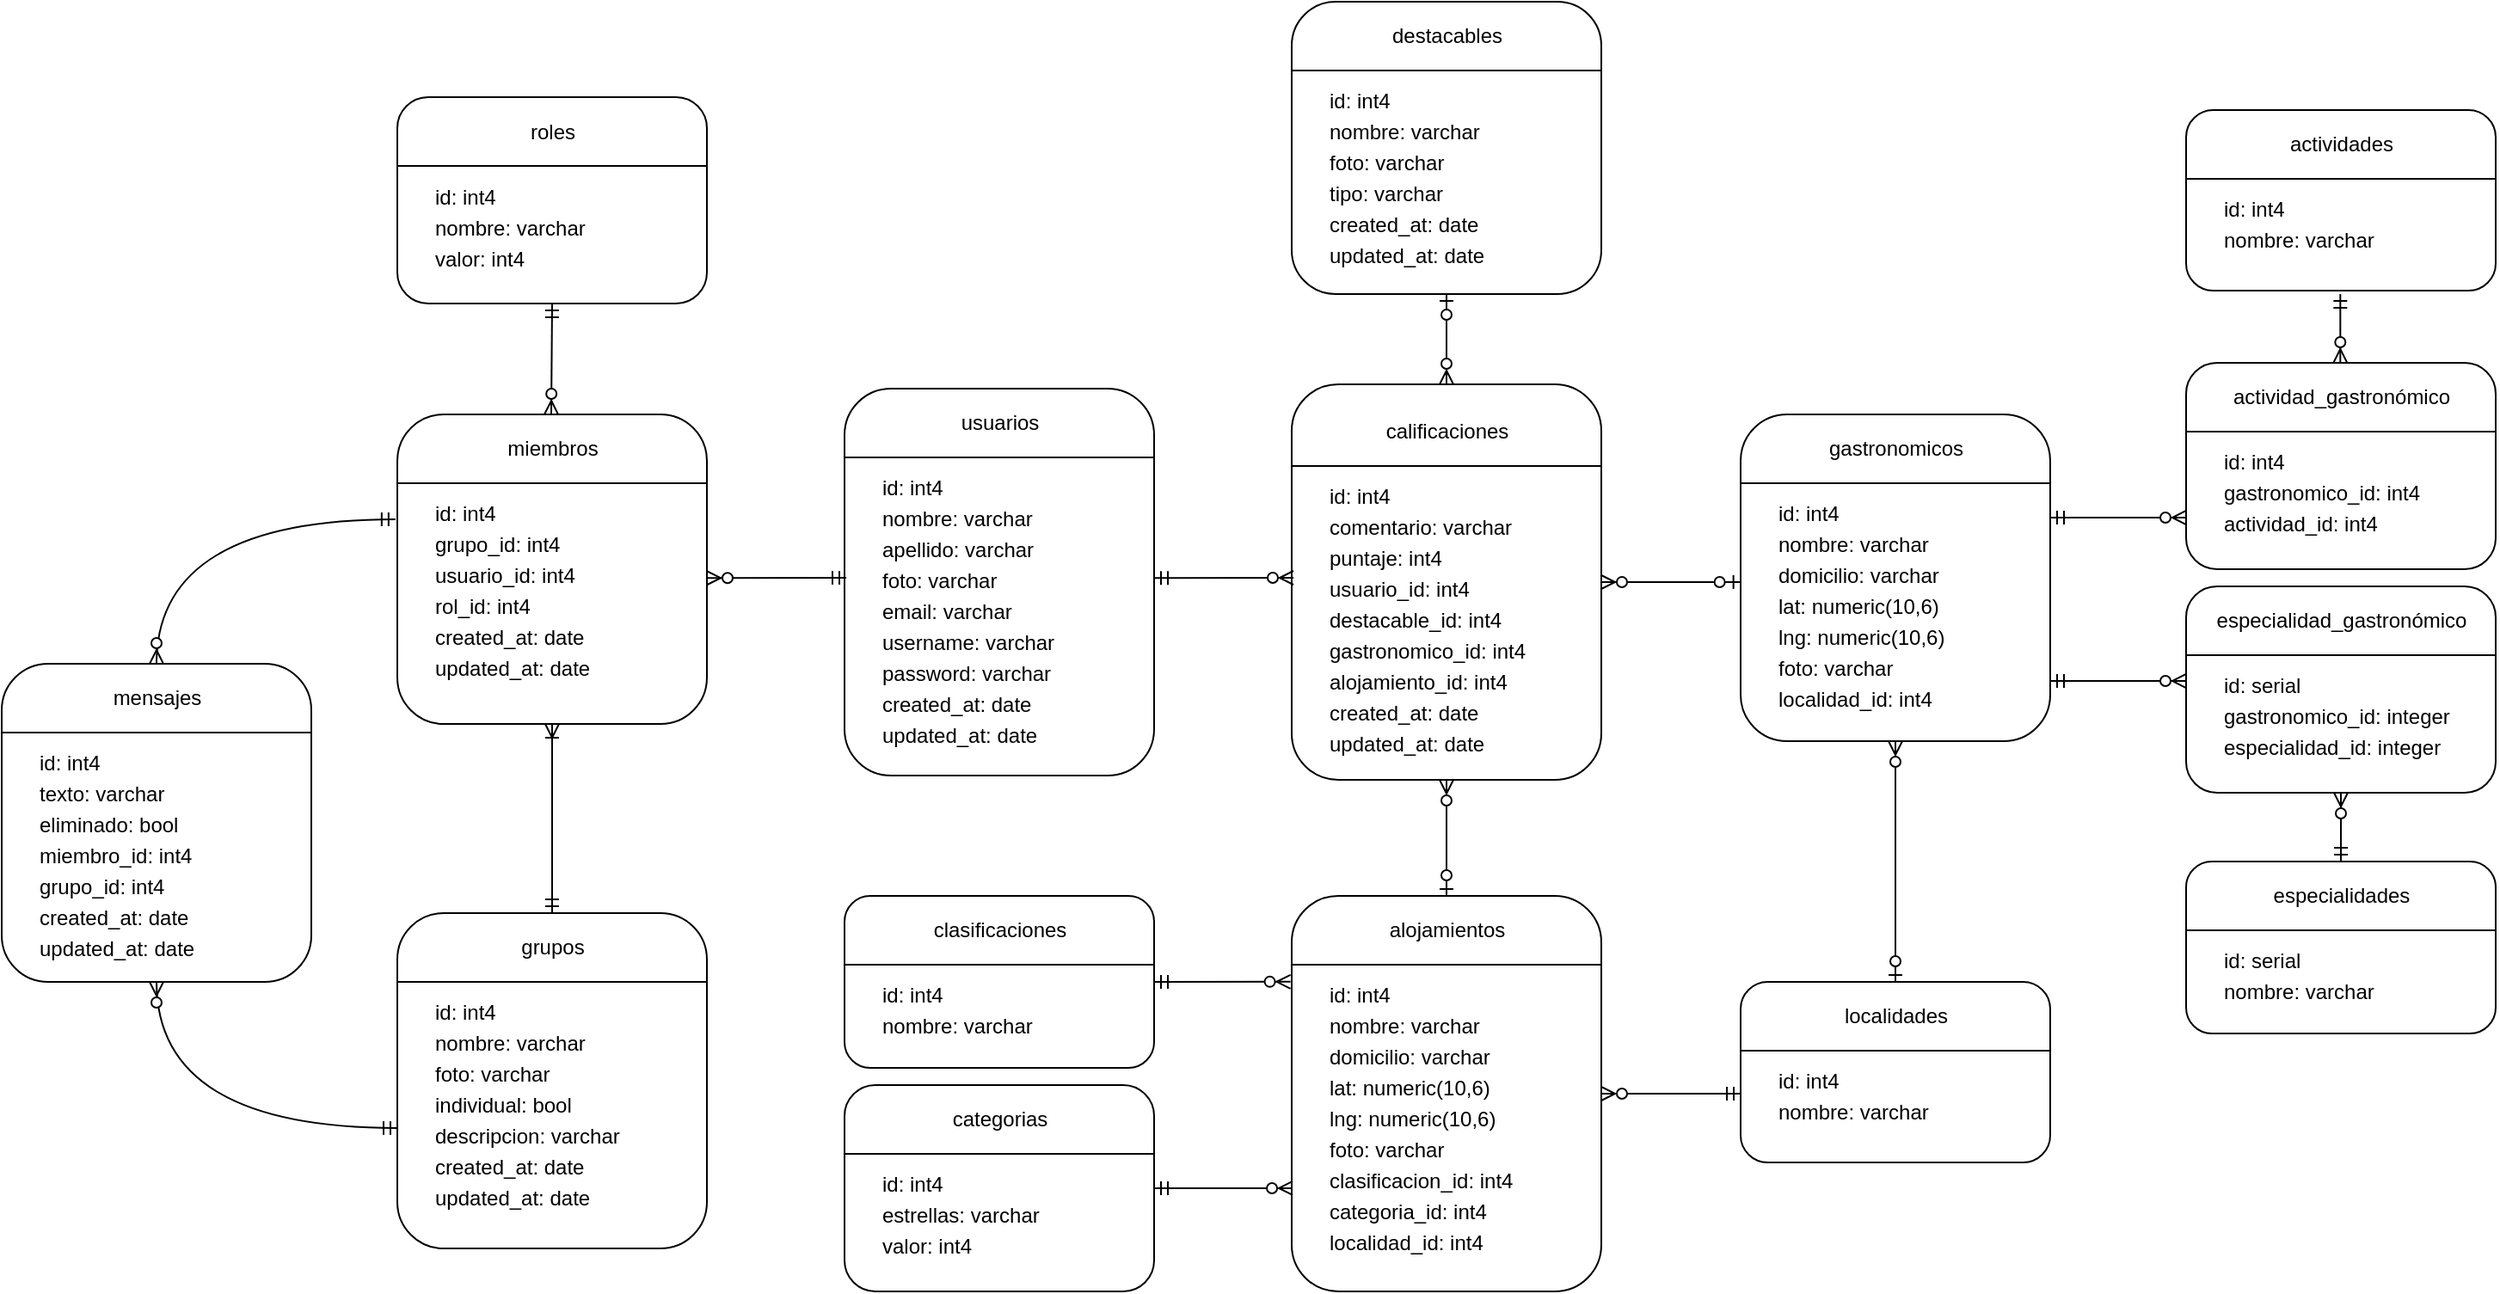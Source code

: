 <mxfile version="13.1.3">
    <diagram id="6hGFLwfOUW9BJ-s0fimq" name="Page-1">
        <mxGraphModel dx="967" dy="1653" grid="1" gridSize="10" guides="1" tooltips="1" connect="1" arrows="1" fold="1" page="1" pageScale="1" pageWidth="827" pageHeight="1169" math="0" shadow="0">
            <root>
                <mxCell id="0"/>
                <mxCell id="1" parent="0"/>
                <mxCell id="26" value="" style="rounded=1;whiteSpace=wrap;html=1;" parent="1" vertex="1">
                    <mxGeometry x="720" y="-95" width="180" height="225" as="geometry"/>
                </mxCell>
                <mxCell id="27" value="usuarios" style="text;html=1;strokeColor=none;fillColor=none;align=center;verticalAlign=middle;whiteSpace=wrap;rounded=0;" parent="1" vertex="1">
                    <mxGeometry x="728.571" y="-85" width="162.857" height="20" as="geometry"/>
                </mxCell>
                <mxCell id="28" value="" style="endArrow=none;html=1;exitX=0;exitY=0.25;exitDx=0;exitDy=0;entryX=1;entryY=0.25;entryDx=0;entryDy=0;" parent="1" edge="1">
                    <mxGeometry width="50" height="50" relative="1" as="geometry">
                        <mxPoint x="720" y="-55" as="sourcePoint"/>
                        <mxPoint x="900" y="-55" as="targetPoint"/>
                    </mxGeometry>
                </mxCell>
                <mxCell id="29" value="&lt;p style=&quot;line-height: 150%&quot;&gt;id: int4&lt;br&gt;nombre: varchar&lt;br&gt;apellido: varchar&lt;br&gt;foto: varchar&lt;br&gt;email: varchar&lt;br&gt;username: varchar&lt;br&gt;password: varchar&lt;br&gt;created_at: date&lt;br&gt;updated_at: date&lt;/p&gt;" style="text;strokeColor=none;fillColor=none;align=left;verticalAlign=top;rounded=0;spacing=2;labelBackgroundColor=none;html=1;" parent="1" vertex="1">
                    <mxGeometry x="740" y="-65" width="151.43" height="150" as="geometry"/>
                </mxCell>
                <mxCell id="15" value="" style="rounded=1;whiteSpace=wrap;html=1;fontStyle=0" parent="1" vertex="1">
                    <mxGeometry x="1500" y="180" width="180" height="100" as="geometry"/>
                </mxCell>
                <mxCell id="16" value="especialidades" style="text;html=1;strokeColor=none;fillColor=none;align=center;verticalAlign=middle;whiteSpace=wrap;rounded=0;fontStyle=0" parent="1" vertex="1">
                    <mxGeometry x="1508.571" y="190" width="162.857" height="20" as="geometry"/>
                </mxCell>
                <mxCell id="17" value="" style="endArrow=none;html=1;exitX=0;exitY=0.25;exitDx=0;exitDy=0;entryX=1;entryY=0.25;entryDx=0;entryDy=0;fontStyle=0" parent="1" edge="1">
                    <mxGeometry width="50" height="50" relative="1" as="geometry">
                        <mxPoint x="1500" y="220" as="sourcePoint"/>
                        <mxPoint x="1680" y="220" as="targetPoint"/>
                    </mxGeometry>
                </mxCell>
                <mxCell id="18" value="&lt;p style=&quot;line-height: 150%&quot;&gt;id: serial&lt;br&gt;nombre: varchar&lt;/p&gt;" style="text;html=1;strokeColor=none;fillColor=none;align=left;verticalAlign=top;whiteSpace=wrap;rounded=0;fontStyle=0" parent="1" vertex="1">
                    <mxGeometry x="1520" y="210" width="151.43" height="60" as="geometry"/>
                </mxCell>
                <mxCell id="20" value="" style="rounded=1;whiteSpace=wrap;html=1;" parent="1" vertex="1">
                    <mxGeometry x="1500" y="20" width="180" height="120" as="geometry"/>
                </mxCell>
                <mxCell id="21" value="especialidad_gastronómico" style="text;html=1;strokeColor=none;fillColor=none;align=center;verticalAlign=middle;whiteSpace=wrap;rounded=0;" parent="1" vertex="1">
                    <mxGeometry x="1508.571" y="30" width="162.857" height="20" as="geometry"/>
                </mxCell>
                <mxCell id="22" value="" style="endArrow=none;html=1;exitX=0;exitY=0.25;exitDx=0;exitDy=0;entryX=1;entryY=0.25;entryDx=0;entryDy=0;" parent="1" edge="1">
                    <mxGeometry width="50" height="50" relative="1" as="geometry">
                        <mxPoint x="1500" y="60" as="sourcePoint"/>
                        <mxPoint x="1680" y="60" as="targetPoint"/>
                    </mxGeometry>
                </mxCell>
                <mxCell id="23" value="&lt;p style=&quot;line-height: 150%&quot;&gt;id: serial&lt;br&gt;gastronomico_id: integer&lt;br&gt;especialidad_id: integer&lt;/p&gt;" style="text;html=1;strokeColor=none;fillColor=none;align=left;verticalAlign=top;whiteSpace=wrap;rounded=0;" parent="1" vertex="1">
                    <mxGeometry x="1520" y="50" width="151.43" height="80" as="geometry"/>
                </mxCell>
                <mxCell id="31" value="" style="rounded=1;whiteSpace=wrap;html=1;" parent="1" vertex="1">
                    <mxGeometry x="230" y="65" width="180" height="185" as="geometry"/>
                </mxCell>
                <mxCell id="32" value="mensajes" style="text;html=1;strokeColor=none;fillColor=none;align=center;verticalAlign=middle;whiteSpace=wrap;rounded=0;" parent="1" vertex="1">
                    <mxGeometry x="238.571" y="75" width="162.857" height="20" as="geometry"/>
                </mxCell>
                <mxCell id="33" value="" style="endArrow=none;html=1;exitX=0;exitY=0.25;exitDx=0;exitDy=0;entryX=1;entryY=0.25;entryDx=0;entryDy=0;" parent="1" edge="1">
                    <mxGeometry width="50" height="50" relative="1" as="geometry">
                        <mxPoint x="230" y="105" as="sourcePoint"/>
                        <mxPoint x="410.0" y="105" as="targetPoint"/>
                    </mxGeometry>
                </mxCell>
                <mxCell id="34" value="&lt;p style=&quot;line-height: 150%&quot;&gt;id: int4&lt;br&gt;texto: varchar&lt;br&gt;eliminado: bool&lt;br&gt;miembro_id: int4&lt;br&gt;grupo_id: int4&lt;br&gt;created_at: date&lt;br&gt;updated_at: date&lt;/p&gt;" style="text;strokeColor=none;fillColor=none;align=left;verticalAlign=top;rounded=0;html=1;" parent="1" vertex="1">
                    <mxGeometry x="250" y="95" width="151.43" height="110" as="geometry"/>
                </mxCell>
                <mxCell id="36" value="" style="rounded=1;whiteSpace=wrap;html=1;" parent="1" vertex="1">
                    <mxGeometry x="980" y="200" width="180" height="230" as="geometry"/>
                </mxCell>
                <mxCell id="37" value="alojamientos" style="text;html=1;strokeColor=none;fillColor=none;align=center;verticalAlign=middle;whiteSpace=wrap;rounded=0;" parent="1" vertex="1">
                    <mxGeometry x="988.571" y="210" width="162.857" height="20" as="geometry"/>
                </mxCell>
                <mxCell id="38" value="" style="endArrow=none;html=1;exitX=0;exitY=0.25;exitDx=0;exitDy=0;entryX=1;entryY=0.25;entryDx=0;entryDy=0;" parent="1" edge="1">
                    <mxGeometry width="50" height="50" relative="1" as="geometry">
                        <mxPoint x="980" y="240" as="sourcePoint"/>
                        <mxPoint x="1160" y="240" as="targetPoint"/>
                    </mxGeometry>
                </mxCell>
                <mxCell id="39" value="&lt;p style=&quot;line-height: 150%&quot;&gt;id: int4&lt;br&gt;nombre: varchar&lt;br&gt;domicilio: varchar&lt;br&gt;lat: numeric(10,6)&lt;br&gt;lng: numeric(10,6)&lt;br&gt;foto: varchar&lt;br&gt;clasificacion_id: int4&lt;br&gt;categoria_id: int4&lt;br&gt;localidad_id: int4&lt;/p&gt;" style="text;strokeColor=none;fillColor=none;align=left;verticalAlign=top;rounded=0;html=1;" parent="1" vertex="1">
                    <mxGeometry x="1000" y="230" width="151.43" height="190" as="geometry"/>
                </mxCell>
                <mxCell id="40" value="" style="rounded=1;whiteSpace=wrap;html=1;" parent="1" vertex="1">
                    <mxGeometry x="720" y="310" width="180" height="120" as="geometry"/>
                </mxCell>
                <mxCell id="41" value="categorias" style="text;html=1;strokeColor=none;fillColor=none;align=center;verticalAlign=middle;whiteSpace=wrap;rounded=0;" parent="1" vertex="1">
                    <mxGeometry x="728.571" y="320" width="162.857" height="20" as="geometry"/>
                </mxCell>
                <mxCell id="42" value="" style="endArrow=none;html=1;exitX=0;exitY=0.25;exitDx=0;exitDy=0;entryX=1;entryY=0.25;entryDx=0;entryDy=0;" parent="1" edge="1">
                    <mxGeometry width="50" height="50" relative="1" as="geometry">
                        <mxPoint x="720" y="350" as="sourcePoint"/>
                        <mxPoint x="900" y="350" as="targetPoint"/>
                    </mxGeometry>
                </mxCell>
                <mxCell id="43" value="&lt;p style=&quot;line-height: 150%&quot;&gt;id: int4&lt;br&gt;estrellas: varchar&lt;br&gt;valor: int4&lt;/p&gt;" style="text;strokeColor=none;fillColor=none;align=left;verticalAlign=top;rounded=0;html=1;" parent="1" vertex="1">
                    <mxGeometry x="740" y="340" width="151.43" height="80" as="geometry"/>
                </mxCell>
                <mxCell id="44" value="" style="rounded=1;whiteSpace=wrap;html=1;" parent="1" vertex="1">
                    <mxGeometry x="720" y="200" width="180" height="100" as="geometry"/>
                </mxCell>
                <mxCell id="45" value="clasificaciones" style="text;html=1;strokeColor=none;fillColor=none;align=center;verticalAlign=middle;whiteSpace=wrap;rounded=0;" parent="1" vertex="1">
                    <mxGeometry x="728.571" y="210" width="162.857" height="20" as="geometry"/>
                </mxCell>
                <mxCell id="46" value="" style="endArrow=none;html=1;exitX=0;exitY=0.25;exitDx=0;exitDy=0;entryX=1;entryY=0.25;entryDx=0;entryDy=0;" parent="1" edge="1">
                    <mxGeometry width="50" height="50" relative="1" as="geometry">
                        <mxPoint x="720" y="240" as="sourcePoint"/>
                        <mxPoint x="900" y="240" as="targetPoint"/>
                    </mxGeometry>
                </mxCell>
                <mxCell id="47" value="&lt;p style=&quot;line-height: 150%&quot;&gt;id: int4&lt;br&gt;nombre: varchar&lt;/p&gt;" style="text;strokeColor=none;fillColor=none;align=left;verticalAlign=top;rounded=0;html=1;" parent="1" vertex="1">
                    <mxGeometry x="740" y="230" width="151.43" height="60" as="geometry"/>
                </mxCell>
                <mxCell id="48" value="" style="rounded=1;whiteSpace=wrap;html=1;" parent="1" vertex="1">
                    <mxGeometry x="1500" y="-110" width="180" height="120" as="geometry"/>
                </mxCell>
                <mxCell id="49" value="actividad_gastronómico" style="text;html=1;strokeColor=none;fillColor=none;align=center;verticalAlign=middle;whiteSpace=wrap;rounded=0;" parent="1" vertex="1">
                    <mxGeometry x="1508.571" y="-100" width="162.857" height="20" as="geometry"/>
                </mxCell>
                <mxCell id="50" value="" style="endArrow=none;html=1;exitX=0;exitY=0.25;exitDx=0;exitDy=0;entryX=1;entryY=0.25;entryDx=0;entryDy=0;" parent="1" edge="1">
                    <mxGeometry width="50" height="50" relative="1" as="geometry">
                        <mxPoint x="1500.0" y="-70" as="sourcePoint"/>
                        <mxPoint x="1680.0" y="-70" as="targetPoint"/>
                    </mxGeometry>
                </mxCell>
                <mxCell id="51" value="&lt;p style=&quot;line-height: 150%&quot;&gt;id: int4&lt;br&gt;gastronomico_id: int4&lt;br&gt;actividad_id: int4&lt;/p&gt;" style="text;html=1;strokeColor=none;fillColor=none;align=left;verticalAlign=top;whiteSpace=wrap;rounded=0;" parent="1" vertex="1">
                    <mxGeometry x="1520" y="-80" width="151.43" height="80" as="geometry"/>
                </mxCell>
                <mxCell id="52" value="" style="rounded=1;whiteSpace=wrap;html=1;" parent="1" vertex="1">
                    <mxGeometry x="1500" y="-257" width="180" height="105" as="geometry"/>
                </mxCell>
                <mxCell id="53" value="actividades" style="text;html=1;strokeColor=none;fillColor=none;align=center;verticalAlign=middle;whiteSpace=wrap;rounded=0;" parent="1" vertex="1">
                    <mxGeometry x="1508.571" y="-247" width="162.857" height="20" as="geometry"/>
                </mxCell>
                <mxCell id="54" value="" style="endArrow=none;html=1;exitX=0;exitY=0.25;exitDx=0;exitDy=0;entryX=1;entryY=0.25;entryDx=0;entryDy=0;" parent="1" edge="1">
                    <mxGeometry width="50" height="50" relative="1" as="geometry">
                        <mxPoint x="1500" y="-217" as="sourcePoint"/>
                        <mxPoint x="1680" y="-217" as="targetPoint"/>
                    </mxGeometry>
                </mxCell>
                <mxCell id="55" value="&lt;p style=&quot;line-height: 150%&quot;&gt;id: int4&lt;br&gt;nombre: varchar&lt;/p&gt;" style="text;strokeColor=none;fillColor=none;align=left;verticalAlign=top;rounded=0;html=1;" parent="1" vertex="1">
                    <mxGeometry x="1520" y="-227" width="151.43" height="65" as="geometry"/>
                </mxCell>
                <mxCell id="56" value="" style="rounded=1;whiteSpace=wrap;html=1;" parent="1" vertex="1">
                    <mxGeometry x="1241" y="250" width="180" height="105" as="geometry"/>
                </mxCell>
                <mxCell id="57" value="localidades" style="text;html=1;strokeColor=none;fillColor=none;align=center;verticalAlign=middle;whiteSpace=wrap;rounded=0;" parent="1" vertex="1">
                    <mxGeometry x="1249.571" y="260" width="162.857" height="20" as="geometry"/>
                </mxCell>
                <mxCell id="58" value="" style="endArrow=none;html=1;exitX=0;exitY=0.25;exitDx=0;exitDy=0;entryX=1;entryY=0.25;entryDx=0;entryDy=0;" parent="1" edge="1">
                    <mxGeometry width="50" height="50" relative="1" as="geometry">
                        <mxPoint x="1241" y="290" as="sourcePoint"/>
                        <mxPoint x="1421" y="290" as="targetPoint"/>
                    </mxGeometry>
                </mxCell>
                <mxCell id="59" value="&lt;p style=&quot;line-height: 150%&quot;&gt;id: int4&lt;br&gt;nombre: varchar&lt;/p&gt;" style="text;strokeColor=none;fillColor=none;align=left;verticalAlign=top;rounded=0;html=1;" parent="1" vertex="1">
                    <mxGeometry x="1261" y="280" width="151.43" height="65" as="geometry"/>
                </mxCell>
                <mxCell id="60" value="" style="rounded=1;whiteSpace=wrap;html=1;" parent="1" vertex="1">
                    <mxGeometry x="1241" y="-80" width="180" height="190" as="geometry"/>
                </mxCell>
                <mxCell id="61" value="gastronomicos" style="text;html=1;strokeColor=none;fillColor=none;align=center;verticalAlign=middle;whiteSpace=wrap;rounded=0;" parent="1" vertex="1">
                    <mxGeometry x="1249.571" y="-70" width="162.857" height="20" as="geometry"/>
                </mxCell>
                <mxCell id="62" value="" style="endArrow=none;html=1;exitX=0;exitY=0.25;exitDx=0;exitDy=0;entryX=1;entryY=0.25;entryDx=0;entryDy=0;" parent="1" edge="1">
                    <mxGeometry width="50" height="50" relative="1" as="geometry">
                        <mxPoint x="1241" y="-40" as="sourcePoint"/>
                        <mxPoint x="1421" y="-40" as="targetPoint"/>
                    </mxGeometry>
                </mxCell>
                <mxCell id="63" value="&lt;p style=&quot;line-height: 150%&quot;&gt;id: int4&lt;br&gt;nombre: varchar&lt;br&gt;domicilio: varchar&lt;br&gt;lat: numeric(10,6)&lt;br&gt;lng: numeric(10,6)&lt;br&gt;foto: varchar&lt;br&gt;localidad_id: int4&lt;/p&gt;" style="text;strokeColor=none;fillColor=none;align=left;verticalAlign=top;rounded=0;html=1;" parent="1" vertex="1">
                    <mxGeometry x="1261" y="-50" width="151.43" height="150" as="geometry"/>
                </mxCell>
                <mxCell id="64" value="" style="rounded=1;whiteSpace=wrap;html=1;" parent="1" vertex="1">
                    <mxGeometry x="980" y="-97.5" width="180" height="230" as="geometry"/>
                </mxCell>
                <mxCell id="65" value="calificaciones" style="text;html=1;strokeColor=none;fillColor=none;align=center;verticalAlign=middle;whiteSpace=wrap;rounded=0;" parent="1" vertex="1">
                    <mxGeometry x="988.571" y="-80" width="162.857" height="20" as="geometry"/>
                </mxCell>
                <mxCell id="66" value="" style="endArrow=none;html=1;exitX=0;exitY=0.25;exitDx=0;exitDy=0;entryX=1;entryY=0.25;entryDx=0;entryDy=0;" parent="1" edge="1">
                    <mxGeometry width="50" height="50" relative="1" as="geometry">
                        <mxPoint x="980" y="-50" as="sourcePoint"/>
                        <mxPoint x="1160" y="-50" as="targetPoint"/>
                    </mxGeometry>
                </mxCell>
                <mxCell id="67" value="&lt;p style=&quot;line-height: 150%&quot;&gt;id: int4&lt;br&gt;comentario: varchar&lt;br&gt;puntaje: int4&lt;br&gt;usuario_id: int4&lt;br&gt;destacable_id: int4&lt;br&gt;gastronomico_id: int4&lt;br&gt;alojamiento_id: int4&lt;br&gt;created_at: date&lt;br&gt;updated_at: date&lt;/p&gt;" style="text;strokeColor=none;fillColor=none;align=left;verticalAlign=top;rounded=0;spacing=2;labelBackgroundColor=none;html=1;" parent="1" vertex="1">
                    <mxGeometry x="1000" y="-60" width="151.43" height="190" as="geometry"/>
                </mxCell>
                <mxCell id="68" value="" style="rounded=1;whiteSpace=wrap;html=1;" parent="1" vertex="1">
                    <mxGeometry x="980" y="-320" width="180" height="170" as="geometry"/>
                </mxCell>
                <mxCell id="69" value="destacables" style="text;html=1;strokeColor=none;fillColor=none;align=center;verticalAlign=middle;whiteSpace=wrap;rounded=0;" parent="1" vertex="1">
                    <mxGeometry x="988.571" y="-310" width="162.857" height="20" as="geometry"/>
                </mxCell>
                <mxCell id="70" value="" style="endArrow=none;html=1;exitX=0;exitY=0.25;exitDx=0;exitDy=0;entryX=1;entryY=0.25;entryDx=0;entryDy=0;" parent="1" edge="1">
                    <mxGeometry width="50" height="50" relative="1" as="geometry">
                        <mxPoint x="980" y="-280" as="sourcePoint"/>
                        <mxPoint x="1160" y="-280" as="targetPoint"/>
                    </mxGeometry>
                </mxCell>
                <mxCell id="71" value="&lt;p style=&quot;line-height: 150%&quot;&gt;id: int4&lt;br&gt;nombre: varchar&lt;br&gt;foto: varchar&lt;br&gt;tipo: varchar&lt;br&gt;created_at: date&lt;br&gt;updated_at: date&lt;/p&gt;" style="text;strokeColor=none;fillColor=none;align=left;verticalAlign=top;rounded=0;spacing=2;labelBackgroundColor=none;html=1;" parent="1" vertex="1">
                    <mxGeometry x="1000" y="-290" width="151.43" height="130" as="geometry"/>
                </mxCell>
                <mxCell id="72" value="" style="rounded=1;whiteSpace=wrap;html=1;" parent="1" vertex="1">
                    <mxGeometry x="460" y="210" width="180" height="195" as="geometry"/>
                </mxCell>
                <mxCell id="73" value="grupos" style="text;html=1;strokeColor=none;fillColor=none;align=center;verticalAlign=middle;whiteSpace=wrap;rounded=0;" parent="1" vertex="1">
                    <mxGeometry x="468.571" y="220" width="162.857" height="20" as="geometry"/>
                </mxCell>
                <mxCell id="74" value="" style="endArrow=none;html=1;exitX=0;exitY=0.25;exitDx=0;exitDy=0;entryX=1;entryY=0.25;entryDx=0;entryDy=0;" parent="1" edge="1">
                    <mxGeometry width="50" height="50" relative="1" as="geometry">
                        <mxPoint x="460" y="250" as="sourcePoint"/>
                        <mxPoint x="640" y="250" as="targetPoint"/>
                    </mxGeometry>
                </mxCell>
                <mxCell id="75" value="&lt;p style=&quot;line-height: 150%&quot;&gt;id: int4&lt;br&gt;nombre: varchar&lt;br&gt;foto: varchar&lt;br&gt;individual: bool&lt;br&gt;descripcion: varchar&lt;br&gt;created_at: date&lt;br&gt;updated_at: date&lt;/p&gt;" style="text;strokeColor=none;fillColor=none;align=left;verticalAlign=top;rounded=0;spacing=2;labelBackgroundColor=none;html=1;" parent="1" vertex="1">
                    <mxGeometry x="480" y="240" width="151.43" height="150" as="geometry"/>
                </mxCell>
                <mxCell id="76" value="" style="rounded=1;whiteSpace=wrap;html=1;" parent="1" vertex="1">
                    <mxGeometry x="460" y="-80" width="180" height="180" as="geometry"/>
                </mxCell>
                <mxCell id="77" value="miembros" style="text;html=1;strokeColor=none;fillColor=none;align=center;verticalAlign=middle;whiteSpace=wrap;rounded=0;" parent="1" vertex="1">
                    <mxGeometry x="468.571" y="-70" width="162.857" height="20" as="geometry"/>
                </mxCell>
                <mxCell id="78" value="" style="endArrow=none;html=1;exitX=0;exitY=0.25;exitDx=0;exitDy=0;entryX=1;entryY=0.25;entryDx=0;entryDy=0;" parent="1" edge="1">
                    <mxGeometry width="50" height="50" relative="1" as="geometry">
                        <mxPoint x="460" y="-40" as="sourcePoint"/>
                        <mxPoint x="640" y="-40" as="targetPoint"/>
                    </mxGeometry>
                </mxCell>
                <mxCell id="79" value="&lt;p style=&quot;line-height: 150%&quot;&gt;id: int4&lt;br&gt;grupo_id: int4&lt;br&gt;usuario_id: int4&lt;br&gt;rol_id: int4&lt;br&gt;created_at: date&lt;br&gt;updated_at: date&lt;/p&gt;" style="text;strokeColor=none;fillColor=none;align=left;verticalAlign=top;rounded=0;spacing=2;labelBackgroundColor=none;html=1;" parent="1" vertex="1">
                    <mxGeometry x="480" y="-50" width="151.43" height="140" as="geometry"/>
                </mxCell>
                <mxCell id="81" value="" style="fontSize=12;html=1;endArrow=ERmandOne;startArrow=ERzeroToMany;exitX=1;exitY=0.5;exitDx=0;exitDy=0;startFill=1;endFill=0;" parent="1" source="36" edge="1">
                    <mxGeometry width="100" height="100" relative="1" as="geometry">
                        <mxPoint x="1200" y="210" as="sourcePoint"/>
                        <mxPoint x="1241" y="315" as="targetPoint"/>
                    </mxGeometry>
                </mxCell>
                <mxCell id="82" value="" style="fontSize=12;html=1;endArrow=ERzeroToMany;startArrow=ERmandOne;exitX=1;exitY=0.5;exitDx=0;exitDy=0;entryX=-0.004;entryY=0.217;entryDx=0;entryDy=0;entryPerimeter=0;" parent="1" source="44" target="36" edge="1">
                    <mxGeometry width="100" height="100" relative="1" as="geometry">
                        <mxPoint x="910" y="220" as="sourcePoint"/>
                        <mxPoint x="970" y="250" as="targetPoint"/>
                    </mxGeometry>
                </mxCell>
                <mxCell id="83" value="" style="fontSize=12;html=1;endArrow=ERzeroToMany;startArrow=ERmandOne;exitX=1;exitY=0.5;exitDx=0;exitDy=0;entryX=0.003;entryY=0.739;entryDx=0;entryDy=0;entryPerimeter=0;" parent="1" source="40" target="36" edge="1">
                    <mxGeometry width="100" height="100" relative="1" as="geometry">
                        <mxPoint x="910" y="320" as="sourcePoint"/>
                        <mxPoint x="960" y="370" as="targetPoint"/>
                    </mxGeometry>
                </mxCell>
                <mxCell id="85" value="" style="fontSize=12;html=1;endArrow=ERmandOne;startArrow=ERzeroToMany;exitX=0.5;exitY=1;exitDx=0;exitDy=0;startFill=1;endFill=0;entryX=0.5;entryY=0;entryDx=0;entryDy=0;" parent="1" source="20" target="15" edge="1">
                    <mxGeometry width="100" height="100" relative="1" as="geometry">
                        <mxPoint x="1549.5" y="157.16" as="sourcePoint"/>
                        <mxPoint x="1630.5" y="157.16" as="targetPoint"/>
                    </mxGeometry>
                </mxCell>
                <mxCell id="86" value="" style="fontSize=12;html=1;endArrow=ERmandOne;startArrow=ERzeroToMany;exitX=0.5;exitY=1;exitDx=0;exitDy=0;startFill=1;endFill=0;entryX=0.5;entryY=0;entryDx=0;entryDy=0;" parent="1" edge="1">
                    <mxGeometry width="100" height="100" relative="1" as="geometry">
                        <mxPoint x="1589.66" y="-110" as="sourcePoint"/>
                        <mxPoint x="1589.66" y="-150" as="targetPoint"/>
                    </mxGeometry>
                </mxCell>
                <mxCell id="87" value="" style="fontSize=12;html=1;endArrow=ERzeroToOne;startArrow=ERzeroToMany;startFill=1;endFill=1;exitX=1;exitY=0.5;exitDx=0;exitDy=0;entryX=-0.001;entryY=0.513;entryDx=0;entryDy=0;entryPerimeter=0;" parent="1" source="64" target="60" edge="1">
                    <mxGeometry width="100" height="100" relative="1" as="geometry">
                        <mxPoint x="1170" y="15" as="sourcePoint"/>
                        <mxPoint x="1220" y="30" as="targetPoint"/>
                    </mxGeometry>
                </mxCell>
                <mxCell id="88" value="" style="fontSize=12;html=1;endArrow=ERzeroToOne;startArrow=ERzeroToMany;startFill=1;endFill=1;entryX=0.5;entryY=0;entryDx=0;entryDy=0;exitX=0.5;exitY=1;exitDx=0;exitDy=0;" parent="1" source="64" target="36" edge="1">
                    <mxGeometry width="100" height="100" relative="1" as="geometry">
                        <mxPoint x="1029.5" y="170.12" as="sourcePoint"/>
                        <mxPoint x="1110.5" y="170" as="targetPoint"/>
                    </mxGeometry>
                </mxCell>
                <mxCell id="89" value="" style="fontSize=12;html=1;endArrow=ERzeroToOne;startArrow=ERzeroToMany;exitX=0.5;exitY=1;exitDx=0;exitDy=0;startFill=1;endFill=1;entryX=0.5;entryY=0;entryDx=0;entryDy=0;" parent="1" source="60" target="56" edge="1">
                    <mxGeometry width="100" height="100" relative="1" as="geometry">
                        <mxPoint x="1310.0" y="149.31" as="sourcePoint"/>
                        <mxPoint x="1391" y="149.31" as="targetPoint"/>
                    </mxGeometry>
                </mxCell>
                <mxCell id="91" value="" style="fontSize=12;html=1;endArrow=ERmandOne;startArrow=ERzeroToMany;startFill=1;endFill=0;entryX=0;entryY=0.5;entryDx=0;entryDy=0;exitX=1;exitY=0.438;exitDx=0;exitDy=0;exitPerimeter=0;" parent="1" edge="1">
                    <mxGeometry width="100" height="100" relative="1" as="geometry">
                        <mxPoint x="981" y="15" as="sourcePoint"/>
                        <mxPoint x="900" y="15.12" as="targetPoint"/>
                    </mxGeometry>
                </mxCell>
                <mxCell id="92" value="" style="fontSize=12;html=1;endArrow=ERzeroToOne;startArrow=ERzeroToMany;startFill=1;endFill=1;exitX=0.5;exitY=0;exitDx=0;exitDy=0;entryX=0.5;entryY=1;entryDx=0;entryDy=0;" parent="1" source="64" target="68" edge="1">
                    <mxGeometry width="100" height="100" relative="1" as="geometry">
                        <mxPoint x="1261" y="-120" as="sourcePoint"/>
                        <mxPoint x="1050" y="-110" as="targetPoint"/>
                    </mxGeometry>
                </mxCell>
                <mxCell id="93" value="" style="fontSize=12;html=1;endArrow=ERmandOne;startArrow=ERzeroToMany;startFill=1;endFill=0;entryX=0;entryY=0.5;entryDx=0;entryDy=0;exitX=1;exitY=0.438;exitDx=0;exitDy=0;exitPerimeter=0;" parent="1" edge="1">
                    <mxGeometry width="100" height="100" relative="1" as="geometry">
                        <mxPoint x="640" y="15.12" as="sourcePoint"/>
                        <mxPoint x="721" y="15" as="targetPoint"/>
                    </mxGeometry>
                </mxCell>
                <mxCell id="94" value="" style="fontSize=12;html=1;endArrow=ERmandOne;startArrow=ERoneToMany;startFill=0;endFill=0;exitX=0.5;exitY=1;exitDx=0;exitDy=0;entryX=0.5;entryY=0;entryDx=0;entryDy=0;" parent="1" source="76" target="72" edge="1">
                    <mxGeometry width="100" height="100" relative="1" as="geometry">
                        <mxPoint x="600" y="140" as="sourcePoint"/>
                        <mxPoint x="580" y="150.12" as="targetPoint"/>
                    </mxGeometry>
                </mxCell>
                <mxCell id="95" value="" style="fontSize=12;html=1;endArrow=ERmandOne;startArrow=ERzeroToMany;startFill=1;endFill=0;exitX=0.5;exitY=0;exitDx=0;exitDy=0;entryX=-0.006;entryY=0.339;entryDx=0;entryDy=0;edgeStyle=orthogonalEdgeStyle;curved=1;entryPerimeter=0;" parent="1" source="31" target="76" edge="1">
                    <mxGeometry width="100" height="100" relative="1" as="geometry">
                        <mxPoint x="340" y="60" as="sourcePoint"/>
                        <mxPoint x="340" y="-50" as="targetPoint"/>
                    </mxGeometry>
                </mxCell>
                <mxCell id="96" value="" style="fontSize=12;html=1;endArrow=ERzeroToMany;startArrow=ERmandOne;startFill=0;endFill=1;exitX=0;exitY=0.641;exitDx=0;exitDy=0;entryX=0.5;entryY=1;entryDx=0;entryDy=0;edgeStyle=orthogonalEdgeStyle;curved=1;exitPerimeter=0;" parent="1" source="72" target="31" edge="1">
                    <mxGeometry width="100" height="100" relative="1" as="geometry">
                        <mxPoint x="340" y="390" as="sourcePoint"/>
                        <mxPoint x="340" y="280" as="targetPoint"/>
                    </mxGeometry>
                </mxCell>
                <mxCell id="98" value="" style="rounded=1;whiteSpace=wrap;html=1;" parent="1" vertex="1">
                    <mxGeometry x="460" y="-264.5" width="180" height="120" as="geometry"/>
                </mxCell>
                <mxCell id="99" value="roles" style="text;html=1;strokeColor=none;fillColor=none;align=center;verticalAlign=middle;whiteSpace=wrap;rounded=0;" parent="1" vertex="1">
                    <mxGeometry x="468.571" y="-254.5" width="162.857" height="20" as="geometry"/>
                </mxCell>
                <mxCell id="100" value="" style="endArrow=none;html=1;exitX=0;exitY=0.25;exitDx=0;exitDy=0;entryX=1;entryY=0.25;entryDx=0;entryDy=0;" parent="1" edge="1">
                    <mxGeometry width="50" height="50" relative="1" as="geometry">
                        <mxPoint x="460" y="-224.5" as="sourcePoint"/>
                        <mxPoint x="640" y="-224.5" as="targetPoint"/>
                    </mxGeometry>
                </mxCell>
                <mxCell id="101" value="&lt;p style=&quot;line-height: 150%&quot;&gt;id: int4&lt;br&gt;nombre: varchar&lt;br&gt;valor: int4&lt;/p&gt;" style="text;strokeColor=none;fillColor=none;align=left;verticalAlign=top;rounded=0;spacing=2;labelBackgroundColor=none;html=1;" parent="1" vertex="1">
                    <mxGeometry x="480" y="-234.5" width="151.43" height="80" as="geometry"/>
                </mxCell>
                <mxCell id="103" value="" style="fontSize=12;html=1;endArrow=ERmandOne;startArrow=ERzeroToMany;startFill=1;endFill=0;exitX=0.5;exitY=0;exitDx=0;exitDy=0;entryX=0.5;entryY=1;entryDx=0;entryDy=0;" parent="1" target="98" edge="1">
                    <mxGeometry width="100" height="100" relative="1" as="geometry">
                        <mxPoint x="549.5" y="-80" as="sourcePoint"/>
                        <mxPoint x="549.5" y="-140" as="targetPoint"/>
                    </mxGeometry>
                </mxCell>
                <mxCell id="104" value="" style="fontSize=12;html=1;endArrow=ERmandOne;startArrow=ERzeroToMany;exitX=0;exitY=0.75;exitDx=0;exitDy=0;startFill=1;endFill=0;entryX=1;entryY=0.316;entryDx=0;entryDy=0;entryPerimeter=0;" parent="1" source="48" target="60" edge="1">
                    <mxGeometry width="100" height="100" relative="1" as="geometry">
                        <mxPoint x="1460.0" y="-65" as="sourcePoint"/>
                        <mxPoint x="1460.0" y="-25" as="targetPoint"/>
                    </mxGeometry>
                </mxCell>
                <mxCell id="105" value="" style="fontSize=12;html=1;endArrow=ERmandOne;startArrow=ERzeroToMany;exitX=1;exitY=0.316;exitDx=0;exitDy=0;startFill=1;endFill=0;entryX=0;entryY=0.75;entryDx=0;entryDy=0;exitPerimeter=0;" parent="1" edge="1">
                    <mxGeometry width="100" height="100" relative="1" as="geometry">
                        <mxPoint x="1500" y="75" as="sourcePoint"/>
                        <mxPoint x="1421" y="75.04" as="targetPoint"/>
                    </mxGeometry>
                </mxCell>
            </root>
        </mxGraphModel>
    </diagram>
</mxfile>